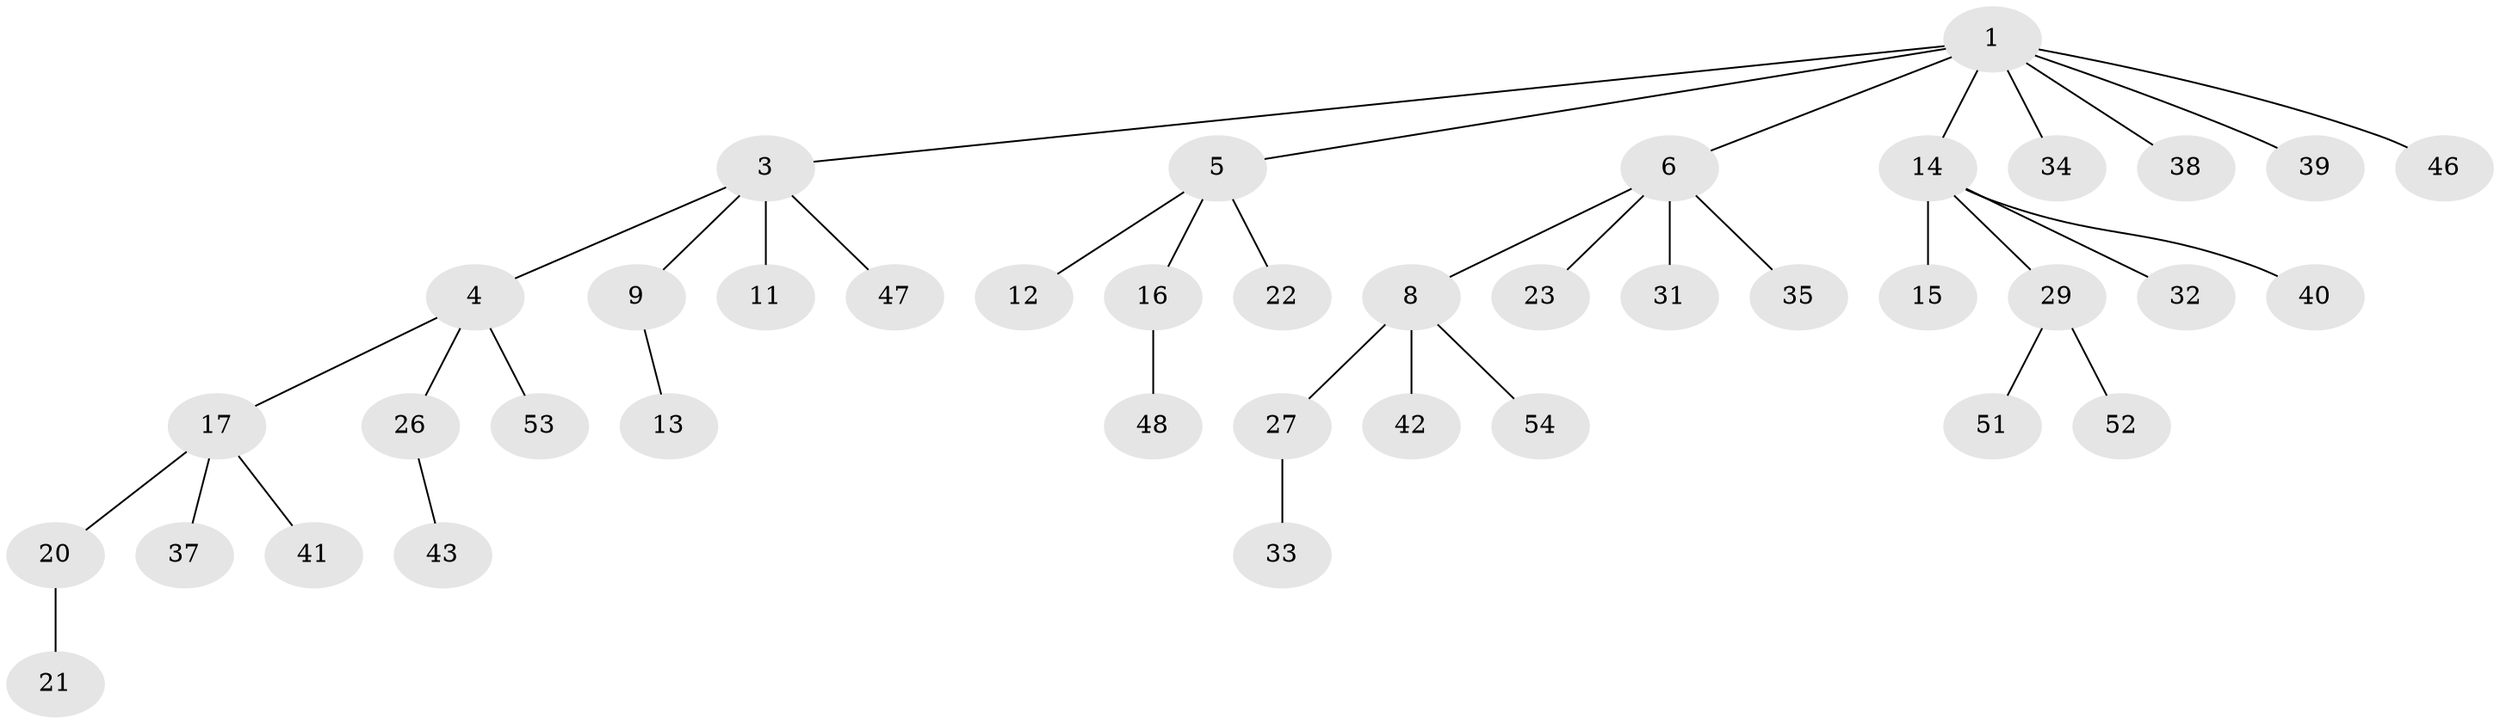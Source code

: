 // original degree distribution, {4: 0.05454545454545454, 6: 0.03636363636363636, 3: 0.14545454545454545, 5: 0.03636363636363636, 1: 0.5454545454545454, 2: 0.18181818181818182}
// Generated by graph-tools (version 1.1) at 2025/42/03/06/25 10:42:06]
// undirected, 40 vertices, 39 edges
graph export_dot {
graph [start="1"]
  node [color=gray90,style=filled];
  1 [super="+2"];
  3 [super="+36"];
  4 [super="+10"];
  5 [super="+7"];
  6 [super="+28"];
  8 [super="+19"];
  9 [super="+30"];
  11;
  12;
  13 [super="+44"];
  14 [super="+25"];
  15;
  16 [super="+24"];
  17 [super="+18"];
  20;
  21 [super="+49"];
  22;
  23;
  26 [super="+45"];
  27;
  29 [super="+50"];
  31;
  32;
  33;
  34;
  35;
  37;
  38 [super="+55"];
  39;
  40;
  41;
  42;
  43;
  46;
  47;
  48;
  51;
  52;
  53;
  54;
  1 -- 14;
  1 -- 38;
  1 -- 46;
  1 -- 34;
  1 -- 3;
  1 -- 5;
  1 -- 6;
  1 -- 39;
  3 -- 4;
  3 -- 9;
  3 -- 11;
  3 -- 47;
  4 -- 17;
  4 -- 26;
  4 -- 53;
  5 -- 12;
  5 -- 16;
  5 -- 22;
  6 -- 8;
  6 -- 23;
  6 -- 31;
  6 -- 35;
  8 -- 27;
  8 -- 54;
  8 -- 42;
  9 -- 13;
  14 -- 15;
  14 -- 32;
  14 -- 40;
  14 -- 29;
  16 -- 48;
  17 -- 41;
  17 -- 20;
  17 -- 37;
  20 -- 21;
  26 -- 43;
  27 -- 33;
  29 -- 51;
  29 -- 52;
}
